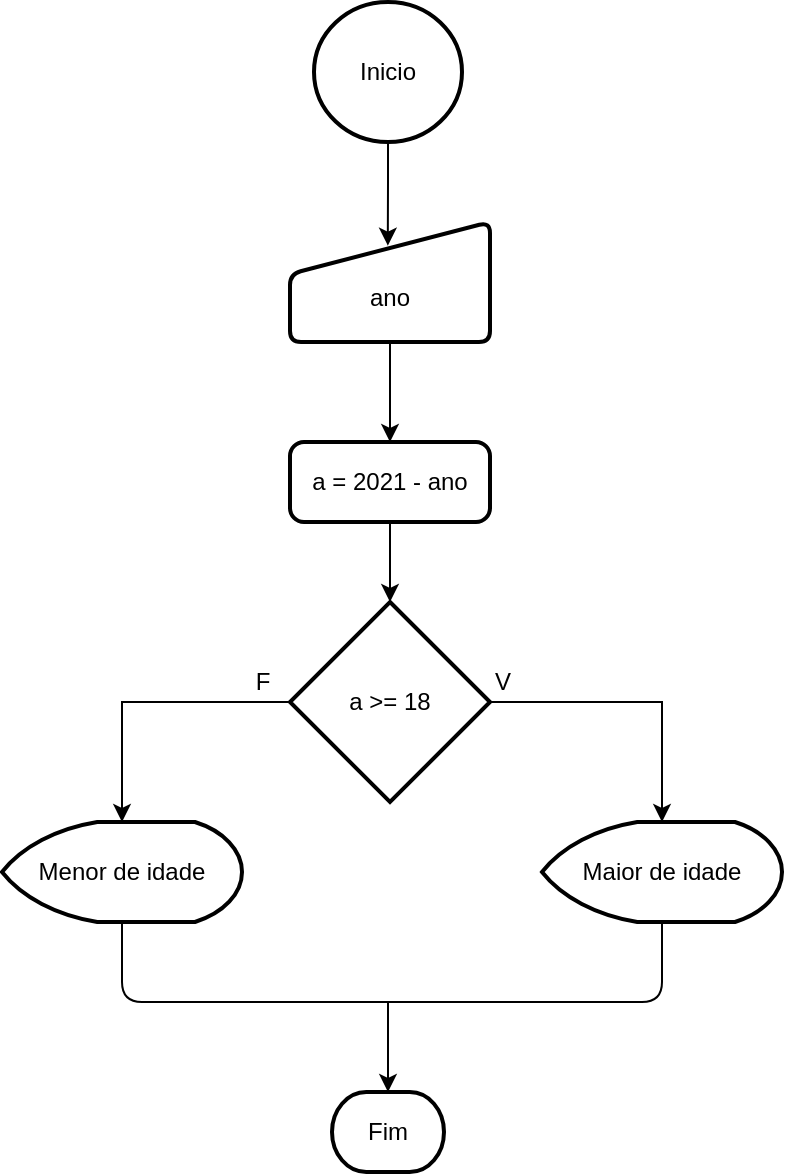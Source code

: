 <mxfile version="14.4.3" type="device"><diagram id="xR7d6xfq5rYIBAExC3MK" name="Página-1"><mxGraphModel dx="483" dy="568" grid="1" gridSize="10" guides="1" tooltips="1" connect="1" arrows="1" fold="1" page="1" pageScale="1" pageWidth="827" pageHeight="1169" math="0" shadow="0"><root><mxCell id="0"/><mxCell id="1" parent="0"/><mxCell id="2fXvDMXvie2nPTb7ehwv-5" style="edgeStyle=orthogonalEdgeStyle;rounded=0;orthogonalLoop=1;jettySize=auto;html=1;entryX=0.489;entryY=0.197;entryDx=0;entryDy=0;entryPerimeter=0;" edge="1" parent="1" source="2fXvDMXvie2nPTb7ehwv-1" target="2fXvDMXvie2nPTb7ehwv-2"><mxGeometry relative="1" as="geometry"/></mxCell><mxCell id="2fXvDMXvie2nPTb7ehwv-1" value="Inicio" style="strokeWidth=2;html=1;shape=mxgraph.flowchart.start_2;whiteSpace=wrap;" vertex="1" parent="1"><mxGeometry x="376" y="40" width="74" height="70" as="geometry"/></mxCell><mxCell id="2fXvDMXvie2nPTb7ehwv-7" style="edgeStyle=orthogonalEdgeStyle;rounded=0;orthogonalLoop=1;jettySize=auto;html=1;entryX=0.5;entryY=0;entryDx=0;entryDy=0;" edge="1" parent="1" source="2fXvDMXvie2nPTb7ehwv-2" target="2fXvDMXvie2nPTb7ehwv-6"><mxGeometry relative="1" as="geometry"/></mxCell><mxCell id="2fXvDMXvie2nPTb7ehwv-2" value="&lt;br&gt;ano" style="html=1;strokeWidth=2;shape=manualInput;whiteSpace=wrap;rounded=1;size=26;arcSize=11;" vertex="1" parent="1"><mxGeometry x="364" y="150" width="100" height="60" as="geometry"/></mxCell><mxCell id="2fXvDMXvie2nPTb7ehwv-10" style="edgeStyle=orthogonalEdgeStyle;rounded=0;orthogonalLoop=1;jettySize=auto;html=1;entryX=0.5;entryY=0;entryDx=0;entryDy=0;entryPerimeter=0;" edge="1" parent="1" source="2fXvDMXvie2nPTb7ehwv-6" target="2fXvDMXvie2nPTb7ehwv-9"><mxGeometry relative="1" as="geometry"/></mxCell><mxCell id="2fXvDMXvie2nPTb7ehwv-6" value="a = 2021 - ano" style="rounded=1;whiteSpace=wrap;html=1;absoluteArcSize=1;arcSize=14;strokeWidth=2;" vertex="1" parent="1"><mxGeometry x="364" y="260" width="100" height="40" as="geometry"/></mxCell><mxCell id="2fXvDMXvie2nPTb7ehwv-13" style="edgeStyle=orthogonalEdgeStyle;rounded=0;orthogonalLoop=1;jettySize=auto;html=1;entryX=0.5;entryY=0;entryDx=0;entryDy=0;entryPerimeter=0;" edge="1" parent="1" source="2fXvDMXvie2nPTb7ehwv-9" target="2fXvDMXvie2nPTb7ehwv-12"><mxGeometry relative="1" as="geometry"><mxPoint x="560" y="390" as="targetPoint"/></mxGeometry></mxCell><mxCell id="2fXvDMXvie2nPTb7ehwv-15" style="edgeStyle=orthogonalEdgeStyle;rounded=0;orthogonalLoop=1;jettySize=auto;html=1;entryX=0.5;entryY=0;entryDx=0;entryDy=0;entryPerimeter=0;" edge="1" parent="1" source="2fXvDMXvie2nPTb7ehwv-9" target="2fXvDMXvie2nPTb7ehwv-14"><mxGeometry relative="1" as="geometry"><mxPoint x="280" y="390" as="targetPoint"/></mxGeometry></mxCell><mxCell id="2fXvDMXvie2nPTb7ehwv-9" value="a &amp;gt;= 18" style="strokeWidth=2;html=1;shape=mxgraph.flowchart.decision;whiteSpace=wrap;" vertex="1" parent="1"><mxGeometry x="364" y="340" width="100" height="100" as="geometry"/></mxCell><mxCell id="2fXvDMXvie2nPTb7ehwv-12" value="Maior de idade" style="strokeWidth=2;html=1;shape=mxgraph.flowchart.display;whiteSpace=wrap;" vertex="1" parent="1"><mxGeometry x="490" y="450" width="120" height="50" as="geometry"/></mxCell><mxCell id="2fXvDMXvie2nPTb7ehwv-14" value="Menor de idade" style="strokeWidth=2;html=1;shape=mxgraph.flowchart.display;whiteSpace=wrap;" vertex="1" parent="1"><mxGeometry x="220" y="450" width="120" height="50" as="geometry"/></mxCell><mxCell id="2fXvDMXvie2nPTb7ehwv-16" value="V" style="text;html=1;align=center;verticalAlign=middle;resizable=0;points=[];autosize=1;" vertex="1" parent="1"><mxGeometry x="460" y="370" width="20" height="20" as="geometry"/></mxCell><mxCell id="2fXvDMXvie2nPTb7ehwv-17" value="F" style="text;html=1;align=center;verticalAlign=middle;resizable=0;points=[];autosize=1;" vertex="1" parent="1"><mxGeometry x="340" y="370" width="20" height="20" as="geometry"/></mxCell><mxCell id="2fXvDMXvie2nPTb7ehwv-18" value="Fim" style="strokeWidth=2;html=1;shape=mxgraph.flowchart.terminator;whiteSpace=wrap;" vertex="1" parent="1"><mxGeometry x="385" y="585" width="56" height="40" as="geometry"/></mxCell><mxCell id="2fXvDMXvie2nPTb7ehwv-19" value="" style="endArrow=none;html=1;exitX=0.5;exitY=1;exitDx=0;exitDy=0;exitPerimeter=0;entryX=0.5;entryY=1;entryDx=0;entryDy=0;entryPerimeter=0;" edge="1" parent="1" source="2fXvDMXvie2nPTb7ehwv-14" target="2fXvDMXvie2nPTb7ehwv-12"><mxGeometry width="50" height="50" relative="1" as="geometry"><mxPoint x="420" y="590" as="sourcePoint"/><mxPoint x="470" y="540" as="targetPoint"/><Array as="points"><mxPoint x="280" y="540"/><mxPoint x="550" y="540"/></Array></mxGeometry></mxCell><mxCell id="2fXvDMXvie2nPTb7ehwv-22" value="" style="endArrow=classic;html=1;entryX=0.5;entryY=0;entryDx=0;entryDy=0;entryPerimeter=0;" edge="1" parent="1" target="2fXvDMXvie2nPTb7ehwv-18"><mxGeometry width="50" height="50" relative="1" as="geometry"><mxPoint x="413" y="540" as="sourcePoint"/><mxPoint x="470" y="540" as="targetPoint"/></mxGeometry></mxCell></root></mxGraphModel></diagram></mxfile>